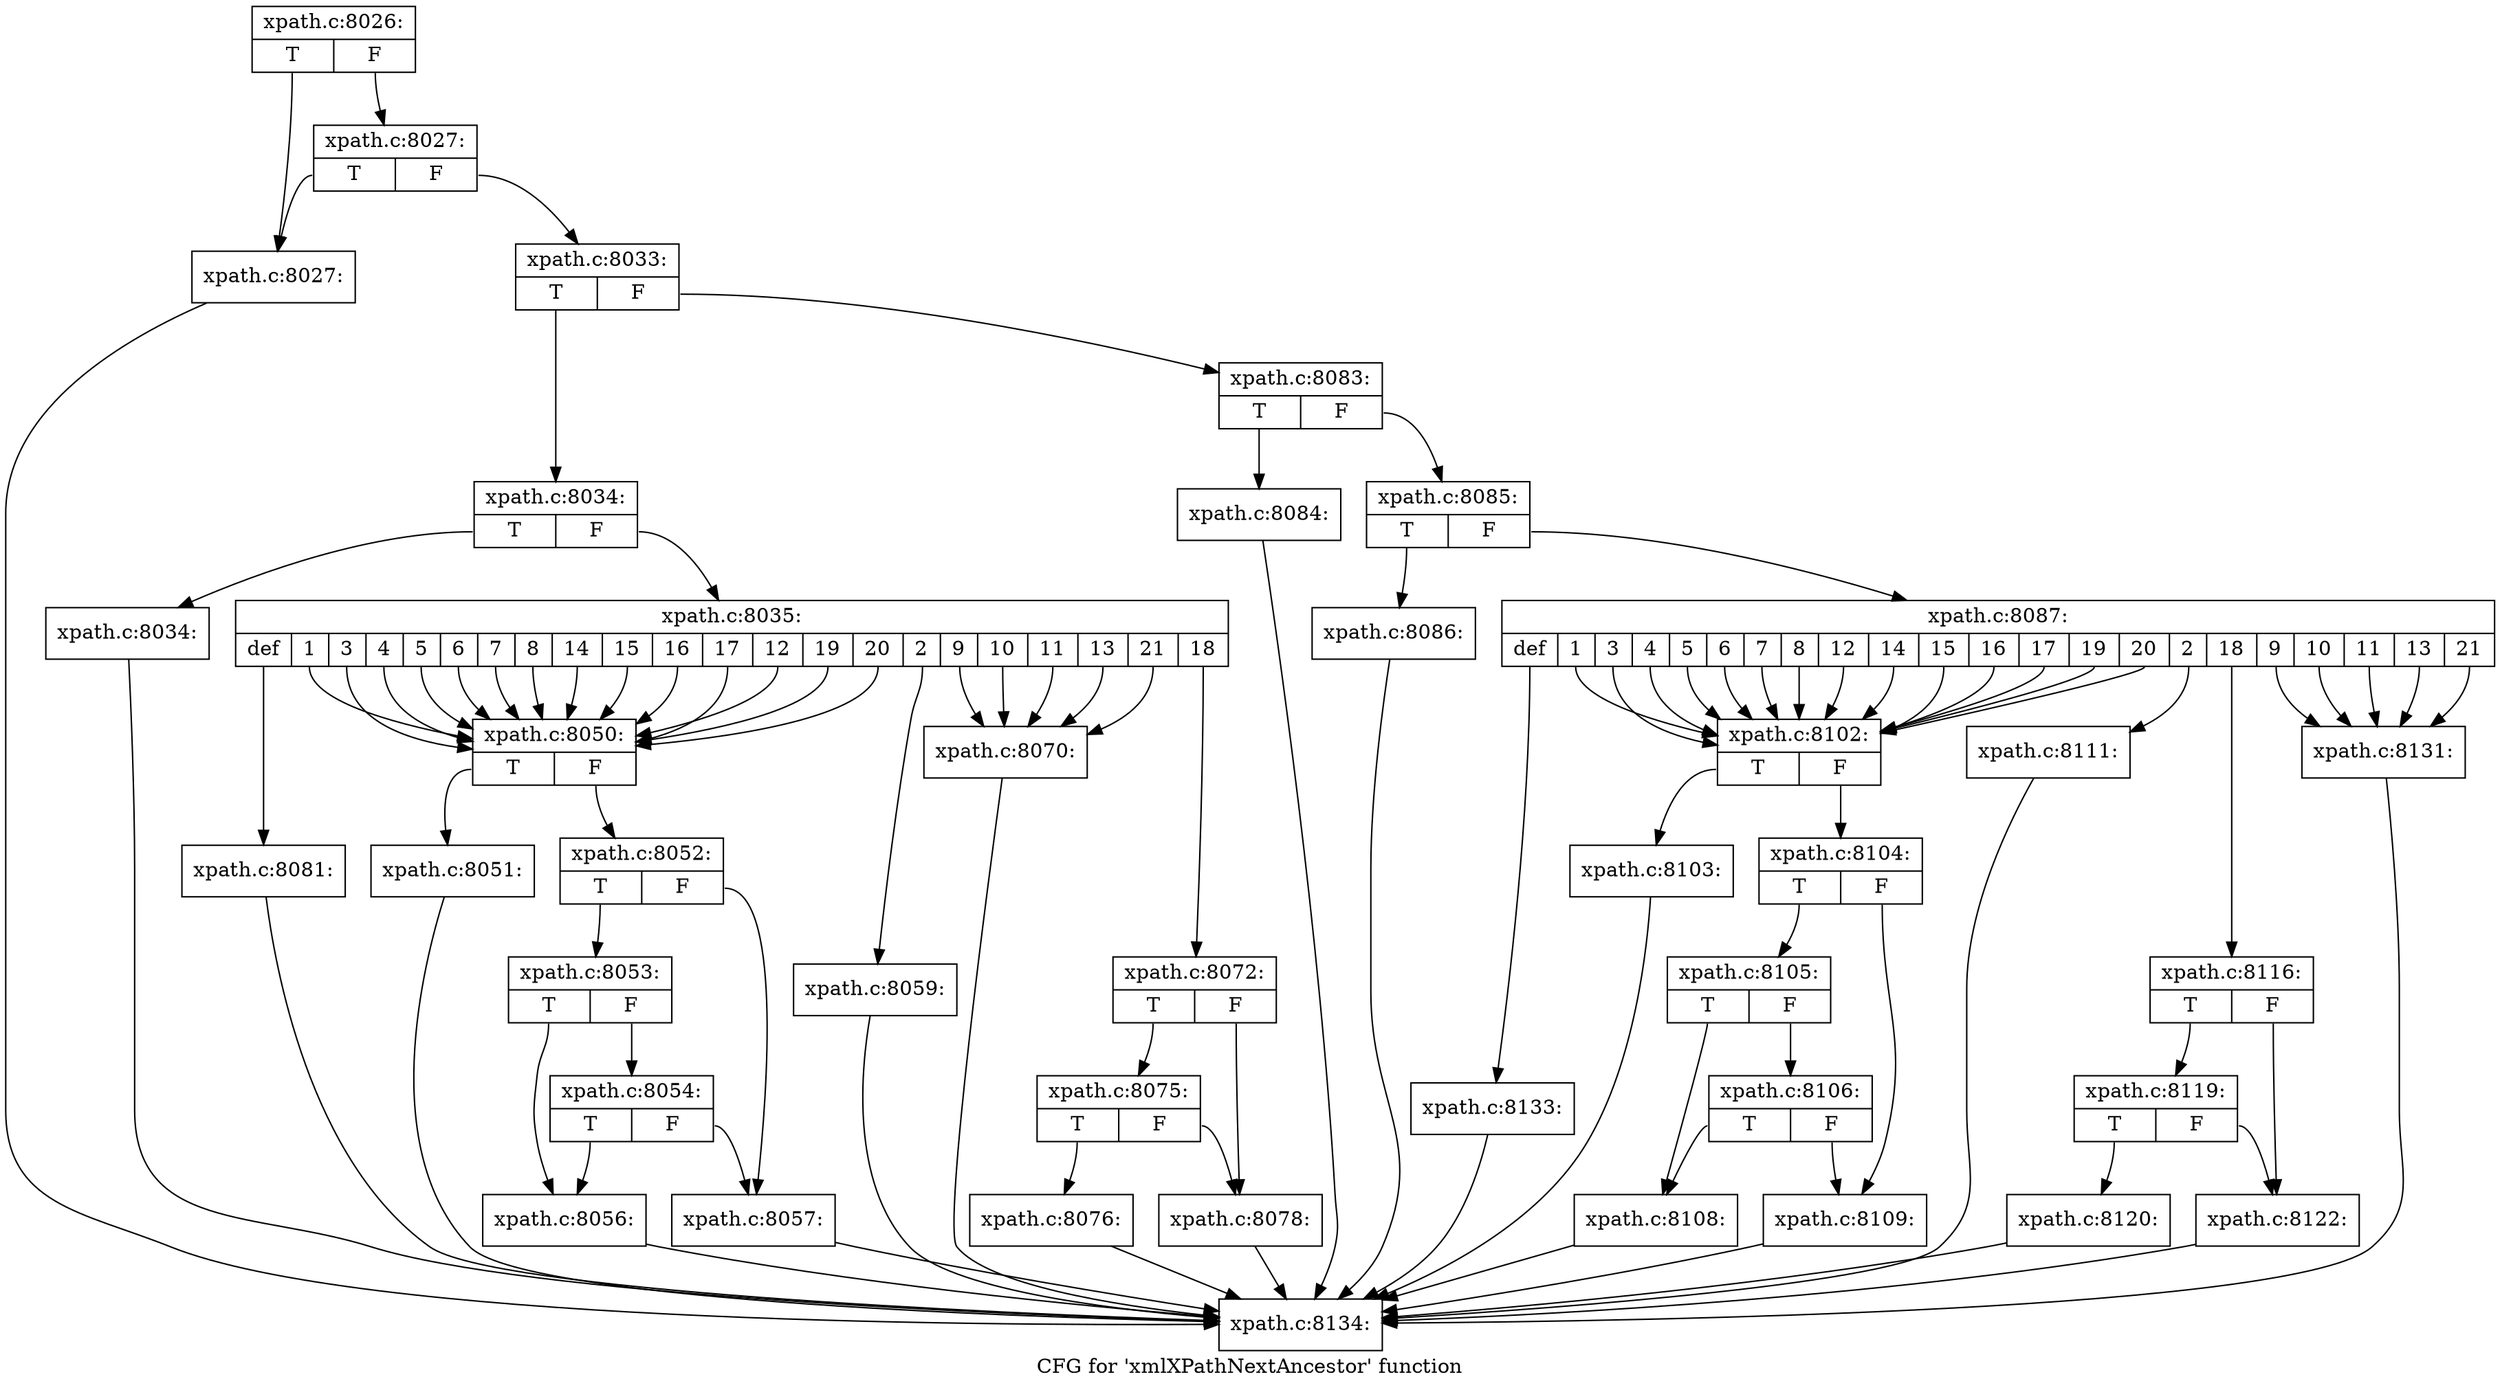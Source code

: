 digraph "CFG for 'xmlXPathNextAncestor' function" {
	label="CFG for 'xmlXPathNextAncestor' function";

	Node0x55e6b27377b0 [shape=record,label="{xpath.c:8026:|{<s0>T|<s1>F}}"];
	Node0x55e6b27377b0:s0 -> Node0x55e6b2745860;
	Node0x55e6b27377b0:s1 -> Node0x55e6b2746220;
	Node0x55e6b2746220 [shape=record,label="{xpath.c:8027:|{<s0>T|<s1>F}}"];
	Node0x55e6b2746220:s0 -> Node0x55e6b2745860;
	Node0x55e6b2746220:s1 -> Node0x55e6b27461d0;
	Node0x55e6b2745860 [shape=record,label="{xpath.c:8027:}"];
	Node0x55e6b2745860 -> Node0x55e6b2735c40;
	Node0x55e6b27461d0 [shape=record,label="{xpath.c:8033:|{<s0>T|<s1>F}}"];
	Node0x55e6b27461d0:s0 -> Node0x55e6b2746940;
	Node0x55e6b27461d0:s1 -> Node0x55e6b2746990;
	Node0x55e6b2746940 [shape=record,label="{xpath.c:8034:|{<s0>T|<s1>F}}"];
	Node0x55e6b2746940:s0 -> Node0x55e6b2746d50;
	Node0x55e6b2746940:s1 -> Node0x55e6b2746da0;
	Node0x55e6b2746d50 [shape=record,label="{xpath.c:8034:}"];
	Node0x55e6b2746d50 -> Node0x55e6b2735c40;
	Node0x55e6b2746da0 [shape=record,label="{xpath.c:8035:|{<s0>def|<s1>1|<s2>3|<s3>4|<s4>5|<s5>6|<s6>7|<s7>8|<s8>14|<s9>15|<s10>16|<s11>17|<s12>12|<s13>19|<s14>20|<s15>2|<s16>9|<s17>10|<s18>11|<s19>13|<s20>21|<s21>18}}"];
	Node0x55e6b2746da0:s0 -> Node0x55e6b2747290;
	Node0x55e6b2746da0:s1 -> Node0x55e6b2747740;
	Node0x55e6b2746da0:s2 -> Node0x55e6b2747740;
	Node0x55e6b2746da0:s3 -> Node0x55e6b2747740;
	Node0x55e6b2746da0:s4 -> Node0x55e6b2747740;
	Node0x55e6b2746da0:s5 -> Node0x55e6b2747740;
	Node0x55e6b2746da0:s6 -> Node0x55e6b2747740;
	Node0x55e6b2746da0:s7 -> Node0x55e6b2747740;
	Node0x55e6b2746da0:s8 -> Node0x55e6b2747740;
	Node0x55e6b2746da0:s9 -> Node0x55e6b2747740;
	Node0x55e6b2746da0:s10 -> Node0x55e6b2747740;
	Node0x55e6b2746da0:s11 -> Node0x55e6b2747740;
	Node0x55e6b2746da0:s12 -> Node0x55e6b2747740;
	Node0x55e6b2746da0:s13 -> Node0x55e6b2747740;
	Node0x55e6b2746da0:s14 -> Node0x55e6b2747740;
	Node0x55e6b2746da0:s15 -> Node0x55e6b274a9a0;
	Node0x55e6b2746da0:s16 -> Node0x55e6b274b420;
	Node0x55e6b2746da0:s17 -> Node0x55e6b274b420;
	Node0x55e6b2746da0:s18 -> Node0x55e6b274b420;
	Node0x55e6b2746da0:s19 -> Node0x55e6b274b420;
	Node0x55e6b2746da0:s20 -> Node0x55e6b274b420;
	Node0x55e6b2746da0:s21 -> Node0x55e6b274b5b0;
	Node0x55e6b2747740 [shape=record,label="{xpath.c:8050:|{<s0>T|<s1>F}}"];
	Node0x55e6b2747740:s0 -> Node0x55e6b2747e70;
	Node0x55e6b2747740:s1 -> Node0x55e6b2747ec0;
	Node0x55e6b2747e70 [shape=record,label="{xpath.c:8051:}"];
	Node0x55e6b2747e70 -> Node0x55e6b2735c40;
	Node0x55e6b2747ec0 [shape=record,label="{xpath.c:8052:|{<s0>T|<s1>F}}"];
	Node0x55e6b2747ec0:s0 -> Node0x55e6b2748ad0;
	Node0x55e6b2747ec0:s1 -> Node0x55e6b2748a80;
	Node0x55e6b2748ad0 [shape=record,label="{xpath.c:8053:|{<s0>T|<s1>F}}"];
	Node0x55e6b2748ad0:s0 -> Node0x55e6b2748a30;
	Node0x55e6b2748ad0:s1 -> Node0x55e6b2749270;
	Node0x55e6b2749270 [shape=record,label="{xpath.c:8054:|{<s0>T|<s1>F}}"];
	Node0x55e6b2749270:s0 -> Node0x55e6b2748a30;
	Node0x55e6b2749270:s1 -> Node0x55e6b2748a80;
	Node0x55e6b2748a30 [shape=record,label="{xpath.c:8056:}"];
	Node0x55e6b2748a30 -> Node0x55e6b2735c40;
	Node0x55e6b2748a80 [shape=record,label="{xpath.c:8057:}"];
	Node0x55e6b2748a80 -> Node0x55e6b2735c40;
	Node0x55e6b274a9a0 [shape=record,label="{xpath.c:8059:}"];
	Node0x55e6b274a9a0 -> Node0x55e6b2735c40;
	Node0x55e6b274b420 [shape=record,label="{xpath.c:8070:}"];
	Node0x55e6b274b420 -> Node0x55e6b2735c40;
	Node0x55e6b274b5b0 [shape=record,label="{xpath.c:8072:|{<s0>T|<s1>F}}"];
	Node0x55e6b274b5b0:s0 -> Node0x55e6b274bdd0;
	Node0x55e6b274b5b0:s1 -> Node0x55e6b274bd80;
	Node0x55e6b274bdd0 [shape=record,label="{xpath.c:8075:|{<s0>T|<s1>F}}"];
	Node0x55e6b274bdd0:s0 -> Node0x55e6b274bd30;
	Node0x55e6b274bdd0:s1 -> Node0x55e6b274bd80;
	Node0x55e6b274bd30 [shape=record,label="{xpath.c:8076:}"];
	Node0x55e6b274bd30 -> Node0x55e6b2735c40;
	Node0x55e6b274bd80 [shape=record,label="{xpath.c:8078:}"];
	Node0x55e6b274bd80 -> Node0x55e6b2735c40;
	Node0x55e6b2747290 [shape=record,label="{xpath.c:8081:}"];
	Node0x55e6b2747290 -> Node0x55e6b2735c40;
	Node0x55e6b2746990 [shape=record,label="{xpath.c:8083:|{<s0>T|<s1>F}}"];
	Node0x55e6b2746990:s0 -> Node0x55e6b2747660;
	Node0x55e6b2746990:s1 -> Node0x55e6b274ce40;
	Node0x55e6b2747660 [shape=record,label="{xpath.c:8084:}"];
	Node0x55e6b2747660 -> Node0x55e6b2735c40;
	Node0x55e6b274ce40 [shape=record,label="{xpath.c:8085:|{<s0>T|<s1>F}}"];
	Node0x55e6b274ce40:s0 -> Node0x55e6b274da10;
	Node0x55e6b274ce40:s1 -> Node0x55e6b274da60;
	Node0x55e6b274da10 [shape=record,label="{xpath.c:8086:}"];
	Node0x55e6b274da10 -> Node0x55e6b2735c40;
	Node0x55e6b274da60 [shape=record,label="{xpath.c:8087:|{<s0>def|<s1>1|<s2>3|<s3>4|<s4>5|<s5>6|<s6>7|<s7>8|<s8>12|<s9>14|<s10>15|<s11>16|<s12>17|<s13>19|<s14>20|<s15>2|<s16>18|<s17>9|<s18>10|<s19>11|<s20>13|<s21>21}}"];
	Node0x55e6b274da60:s0 -> Node0x55e6b274e1e0;
	Node0x55e6b274da60:s1 -> Node0x55e6b274e4d0;
	Node0x55e6b274da60:s2 -> Node0x55e6b274e4d0;
	Node0x55e6b274da60:s3 -> Node0x55e6b274e4d0;
	Node0x55e6b274da60:s4 -> Node0x55e6b274e4d0;
	Node0x55e6b274da60:s5 -> Node0x55e6b274e4d0;
	Node0x55e6b274da60:s6 -> Node0x55e6b274e4d0;
	Node0x55e6b274da60:s7 -> Node0x55e6b274e4d0;
	Node0x55e6b274da60:s8 -> Node0x55e6b274e4d0;
	Node0x55e6b274da60:s9 -> Node0x55e6b274e4d0;
	Node0x55e6b274da60:s10 -> Node0x55e6b274e4d0;
	Node0x55e6b274da60:s11 -> Node0x55e6b274e4d0;
	Node0x55e6b274da60:s12 -> Node0x55e6b274e4d0;
	Node0x55e6b274da60:s13 -> Node0x55e6b274e4d0;
	Node0x55e6b274da60:s14 -> Node0x55e6b274e4d0;
	Node0x55e6b274da60:s15 -> Node0x55e6b27507d0;
	Node0x55e6b274da60:s16 -> Node0x55e6b2750ff0;
	Node0x55e6b274da60:s17 -> Node0x55e6b2752390;
	Node0x55e6b274da60:s18 -> Node0x55e6b2752390;
	Node0x55e6b274da60:s19 -> Node0x55e6b2752390;
	Node0x55e6b274da60:s20 -> Node0x55e6b2752390;
	Node0x55e6b274da60:s21 -> Node0x55e6b2752390;
	Node0x55e6b274e4d0 [shape=record,label="{xpath.c:8102:|{<s0>T|<s1>F}}"];
	Node0x55e6b274e4d0:s0 -> Node0x55e6b274ec00;
	Node0x55e6b274e4d0:s1 -> Node0x55e6b274ec50;
	Node0x55e6b274ec00 [shape=record,label="{xpath.c:8103:}"];
	Node0x55e6b274ec00 -> Node0x55e6b2735c40;
	Node0x55e6b274ec50 [shape=record,label="{xpath.c:8104:|{<s0>T|<s1>F}}"];
	Node0x55e6b274ec50:s0 -> Node0x55e6b274f280;
	Node0x55e6b274ec50:s1 -> Node0x55e6b274f230;
	Node0x55e6b274f280 [shape=record,label="{xpath.c:8105:|{<s0>T|<s1>F}}"];
	Node0x55e6b274f280:s0 -> Node0x55e6b274f1e0;
	Node0x55e6b274f280:s1 -> Node0x55e6b274f7c0;
	Node0x55e6b274f7c0 [shape=record,label="{xpath.c:8106:|{<s0>T|<s1>F}}"];
	Node0x55e6b274f7c0:s0 -> Node0x55e6b274f1e0;
	Node0x55e6b274f7c0:s1 -> Node0x55e6b274f230;
	Node0x55e6b274f1e0 [shape=record,label="{xpath.c:8108:}"];
	Node0x55e6b274f1e0 -> Node0x55e6b2735c40;
	Node0x55e6b274f230 [shape=record,label="{xpath.c:8109:}"];
	Node0x55e6b274f230 -> Node0x55e6b2735c40;
	Node0x55e6b27507d0 [shape=record,label="{xpath.c:8111:}"];
	Node0x55e6b27507d0 -> Node0x55e6b2735c40;
	Node0x55e6b2750ff0 [shape=record,label="{xpath.c:8116:|{<s0>T|<s1>F}}"];
	Node0x55e6b2750ff0:s0 -> Node0x55e6b27515b0;
	Node0x55e6b2750ff0:s1 -> Node0x55e6b2751560;
	Node0x55e6b27515b0 [shape=record,label="{xpath.c:8119:|{<s0>T|<s1>F}}"];
	Node0x55e6b27515b0:s0 -> Node0x55e6b2751510;
	Node0x55e6b27515b0:s1 -> Node0x55e6b2751560;
	Node0x55e6b2751510 [shape=record,label="{xpath.c:8120:}"];
	Node0x55e6b2751510 -> Node0x55e6b2735c40;
	Node0x55e6b2751560 [shape=record,label="{xpath.c:8122:}"];
	Node0x55e6b2751560 -> Node0x55e6b2735c40;
	Node0x55e6b2752390 [shape=record,label="{xpath.c:8131:}"];
	Node0x55e6b2752390 -> Node0x55e6b2735c40;
	Node0x55e6b274e1e0 [shape=record,label="{xpath.c:8133:}"];
	Node0x55e6b274e1e0 -> Node0x55e6b2735c40;
	Node0x55e6b2735c40 [shape=record,label="{xpath.c:8134:}"];
}
